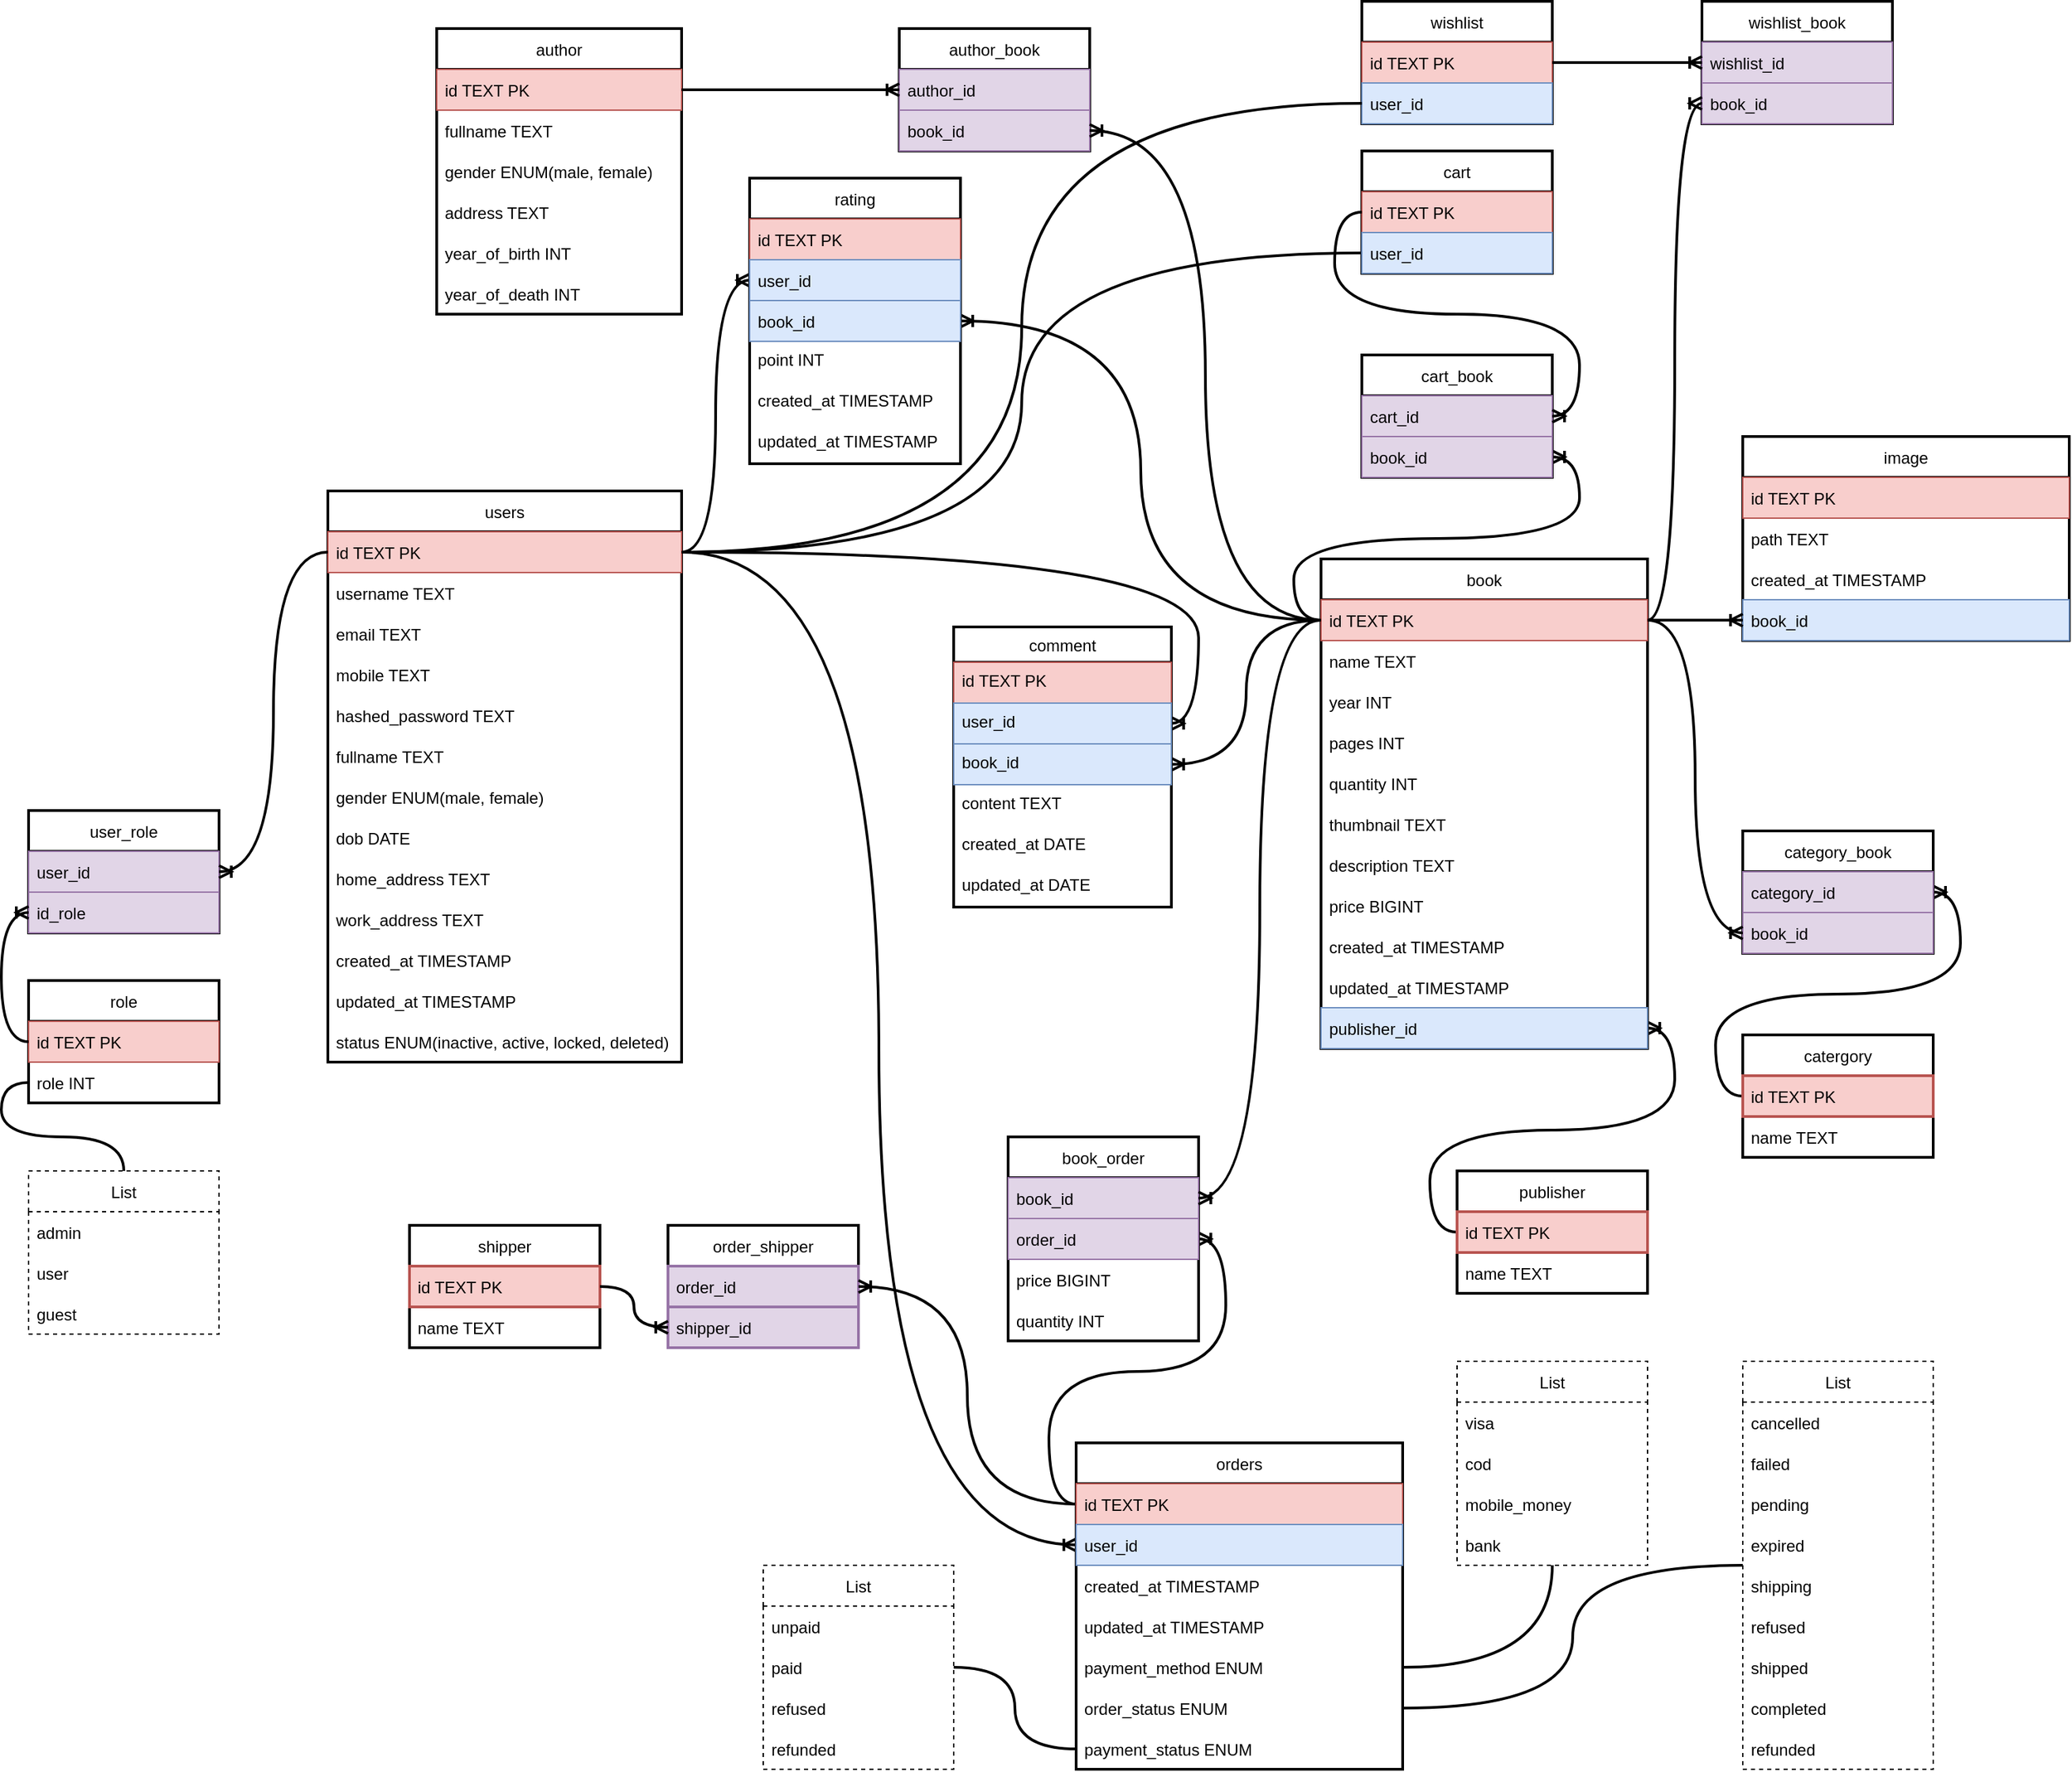<mxfile version="20.2.3" type="device"><diagram name="Basic design" id="xeyDcXVGqgxg6_OX3Zuc"><mxGraphModel dx="2277" dy="1372" grid="1" gridSize="10" guides="1" tooltips="1" connect="1" arrows="1" fold="1" page="1" pageScale="1" pageWidth="1169" pageHeight="827" math="0" shadow="0"><root><mxCell id="nEqRXM4K_B35qjbwBhtW-0"/><mxCell id="nEqRXM4K_B35qjbwBhtW-1" parent="nEqRXM4K_B35qjbwBhtW-0"/><mxCell id="nEqRXM4K_B35qjbwBhtW-4" style="edgeStyle=orthogonalEdgeStyle;jumpStyle=gap;orthogonalLoop=1;jettySize=auto;html=1;startArrow=none;startFill=0;endArrow=ERoneToMany;endFill=0;strokeWidth=2;rounded=0;curved=1;" parent="nEqRXM4K_B35qjbwBhtW-1" source="6zn08B61Vg0nzKtM48cT-1" target="KAwrIpsStwVdhyeGT-Li-1" edge="1"><mxGeometry relative="1" as="geometry"><mxPoint x="1110" y="135" as="targetPoint"/></mxGeometry></mxCell><mxCell id="nEqRXM4K_B35qjbwBhtW-7" style="edgeStyle=orthogonalEdgeStyle;jumpStyle=gap;orthogonalLoop=1;jettySize=auto;html=1;entryX=1;entryY=0.5;entryDx=0;entryDy=0;startArrow=none;startFill=0;endArrow=ERoneToMany;endFill=0;strokeWidth=2;rounded=0;curved=1;" parent="nEqRXM4K_B35qjbwBhtW-1" source="1F5qX5V7gjVEo8uUJHEB-17" target="Ak6aTrRuTv46hlEzET8n-7" edge="1"><mxGeometry relative="1" as="geometry"/></mxCell><mxCell id="nEqRXM4K_B35qjbwBhtW-13" style="edgeStyle=orthogonalEdgeStyle;jumpStyle=gap;orthogonalLoop=1;jettySize=auto;html=1;startArrow=none;startFill=0;endArrow=ERoneToMany;endFill=0;strokeWidth=2;rounded=0;curved=1;" parent="nEqRXM4K_B35qjbwBhtW-1" source="F9fl3s7LjYXuMkFzi0VZ-11" target="1F5qX5V7gjVEo8uUJHEB-22" edge="1"><mxGeometry relative="1" as="geometry"/></mxCell><mxCell id="nEqRXM4K_B35qjbwBhtW-17" style="edgeStyle=orthogonalEdgeStyle;jumpStyle=gap;orthogonalLoop=1;jettySize=auto;html=1;startArrow=none;startFill=0;endArrow=none;endFill=0;strokeWidth=2;entryX=0;entryY=0.5;entryDx=0;entryDy=0;rounded=0;curved=1;" parent="nEqRXM4K_B35qjbwBhtW-1" source="Ak6aTrRuTv46hlEzET8n-23" target="Ak6aTrRuTv46hlEzET8n-17" edge="1"><mxGeometry relative="1" as="geometry"/></mxCell><mxCell id="nEqRXM4K_B35qjbwBhtW-19" style="edgeStyle=orthogonalEdgeStyle;jumpStyle=gap;orthogonalLoop=1;jettySize=auto;html=1;startArrow=none;startFill=0;endArrow=ERoneToMany;endFill=0;strokeWidth=2;entryX=1;entryY=0.5;entryDx=0;entryDy=0;rounded=0;curved=1;" parent="nEqRXM4K_B35qjbwBhtW-1" source="Ak6aTrRuTv46hlEzET8n-23" target="etswnL12-gUDMefsylmT-19" edge="1"><mxGeometry relative="1" as="geometry"/></mxCell><mxCell id="nEqRXM4K_B35qjbwBhtW-20" style="edgeStyle=orthogonalEdgeStyle;jumpStyle=gap;orthogonalLoop=1;jettySize=auto;html=1;startArrow=none;startFill=0;endArrow=ERoneToMany;endFill=0;strokeWidth=2;rounded=0;curved=1;" parent="nEqRXM4K_B35qjbwBhtW-1" source="Ak6aTrRuTv46hlEzET8n-23" target="Ak6aTrRuTv46hlEzET8n-5" edge="1"><mxGeometry relative="1" as="geometry"/></mxCell><mxCell id="nEqRXM4K_B35qjbwBhtW-21" style="edgeStyle=orthogonalEdgeStyle;jumpStyle=gap;orthogonalLoop=1;jettySize=auto;html=1;startArrow=none;startFill=0;endArrow=ERoneToMany;endFill=0;strokeWidth=2;rounded=0;curved=1;" parent="nEqRXM4K_B35qjbwBhtW-1" source="Ak6aTrRuTv46hlEzET8n-23" target="1F5qX5V7gjVEo8uUJHEB-7" edge="1"><mxGeometry relative="1" as="geometry"/></mxCell><mxCell id="nEqRXM4K_B35qjbwBhtW-23" style="edgeStyle=orthogonalEdgeStyle;jumpStyle=gap;orthogonalLoop=1;jettySize=auto;html=1;startArrow=none;startFill=0;endArrow=none;endFill=0;strokeWidth=2;entryX=0.5;entryY=0;entryDx=0;entryDy=0;rounded=0;curved=1;" parent="nEqRXM4K_B35qjbwBhtW-1" source="etswnL12-gUDMefsylmT-15" target="nEqRXM4K_B35qjbwBhtW-36" edge="1"><mxGeometry relative="1" as="geometry"><mxPoint x="-134" y="319" as="sourcePoint"/></mxGeometry></mxCell><mxCell id="nEqRXM4K_B35qjbwBhtW-29" style="edgeStyle=orthogonalEdgeStyle;jumpStyle=gap;orthogonalLoop=1;jettySize=auto;html=1;startArrow=ERoneToMany;startFill=0;endArrow=none;endFill=0;strokeWidth=2;exitX=1;exitY=0.5;exitDx=0;exitDy=0;rounded=0;curved=1;" parent="nEqRXM4K_B35qjbwBhtW-1" source="etswnL12-gUDMefsylmT-20" target="1F5qX5V7gjVEo8uUJHEB-17" edge="1"><mxGeometry relative="1" as="geometry"><mxPoint x="240" y="618" as="sourcePoint"/></mxGeometry></mxCell><mxCell id="nEqRXM4K_B35qjbwBhtW-31" style="edgeStyle=orthogonalEdgeStyle;jumpStyle=gap;orthogonalLoop=1;jettySize=auto;html=1;startArrow=none;startFill=0;endArrow=ERoneToMany;endFill=0;strokeWidth=2;rounded=0;curved=1;" parent="nEqRXM4K_B35qjbwBhtW-1" source="1F5qX5V7gjVEo8uUJHEB-17" target="6zn08B61Vg0nzKtM48cT-13" edge="1"><mxGeometry relative="1" as="geometry"><mxPoint x="580" y="316" as="sourcePoint"/></mxGeometry></mxCell><mxCell id="nEqRXM4K_B35qjbwBhtW-34" style="edgeStyle=orthogonalEdgeStyle;jumpStyle=gap;orthogonalLoop=1;jettySize=auto;html=1;startArrow=none;startFill=0;endArrow=ERoneToMany;endFill=0;strokeWidth=2;rounded=0;curved=1;" parent="nEqRXM4K_B35qjbwBhtW-1" source="1F5qX5V7gjVEo8uUJHEB-6" target="1F5qX5V7gjVEo8uUJHEB-30" edge="1"><mxGeometry relative="1" as="geometry"/></mxCell><mxCell id="nEqRXM4K_B35qjbwBhtW-36" value="List" style="swimlane;fontStyle=0;childLayout=stackLayout;horizontal=1;startSize=30;horizontalStack=0;resizeParent=1;resizeParentMax=0;resizeLast=0;collapsible=1;marginBottom=0;dashed=1;strokeWidth=1;fillColor=none;rounded=0;" parent="nEqRXM4K_B35qjbwBhtW-1" vertex="1"><mxGeometry x="-240" y="520" width="140" height="120" as="geometry"/></mxCell><mxCell id="nEqRXM4K_B35qjbwBhtW-38" value="admin" style="text;strokeColor=none;fillColor=none;align=left;verticalAlign=middle;spacingLeft=4;spacingRight=4;overflow=hidden;points=[[0,0.5],[1,0.5]];portConstraint=eastwest;rotatable=0;dashed=1;rounded=0;" parent="nEqRXM4K_B35qjbwBhtW-36" vertex="1"><mxGeometry y="30" width="140" height="30" as="geometry"/></mxCell><mxCell id="nEqRXM4K_B35qjbwBhtW-37" value="user" style="text;strokeColor=none;fillColor=none;align=left;verticalAlign=middle;spacingLeft=4;spacingRight=4;overflow=hidden;points=[[0,0.5],[1,0.5]];portConstraint=eastwest;rotatable=0;dashed=1;rounded=0;" parent="nEqRXM4K_B35qjbwBhtW-36" vertex="1"><mxGeometry y="60" width="140" height="30" as="geometry"/></mxCell><mxCell id="U6_woB-MPLlVjReqZd-a-0" value="guest" style="text;strokeColor=none;fillColor=none;align=left;verticalAlign=middle;spacingLeft=4;spacingRight=4;overflow=hidden;points=[[0,0.5],[1,0.5]];portConstraint=eastwest;rotatable=0;dashed=1;rounded=0;" parent="nEqRXM4K_B35qjbwBhtW-36" vertex="1"><mxGeometry y="90" width="140" height="30" as="geometry"/></mxCell><mxCell id="etswnL12-gUDMefsylmT-13" value="role" style="swimlane;fontStyle=0;childLayout=stackLayout;horizontal=1;startSize=30;horizontalStack=0;resizeParent=1;resizeParentMax=0;resizeLast=0;collapsible=1;marginBottom=0;strokeWidth=2;rounded=0;" parent="nEqRXM4K_B35qjbwBhtW-1" vertex="1"><mxGeometry x="-240" y="380" width="140" height="90" as="geometry"/></mxCell><mxCell id="etswnL12-gUDMefsylmT-14" value="id TEXT PK" style="text;strokeColor=#b85450;fillColor=#f8cecc;align=left;verticalAlign=middle;spacingLeft=4;spacingRight=4;overflow=hidden;points=[[0,0.5],[1,0.5]];portConstraint=eastwest;rotatable=0;labelBackgroundColor=none;rounded=0;" parent="etswnL12-gUDMefsylmT-13" vertex="1"><mxGeometry y="30" width="140" height="30" as="geometry"/></mxCell><mxCell id="etswnL12-gUDMefsylmT-15" value="role INT" style="text;strokeColor=none;fillColor=none;align=left;verticalAlign=middle;spacingLeft=4;spacingRight=4;overflow=hidden;points=[[0,0.5],[1,0.5]];portConstraint=eastwest;rotatable=0;rounded=0;" parent="etswnL12-gUDMefsylmT-13" vertex="1"><mxGeometry y="60" width="140" height="30" as="geometry"/></mxCell><mxCell id="etswnL12-gUDMefsylmT-17" value="comment" style="swimlane;fontStyle=0;childLayout=stackLayout;horizontal=1;startSize=26;horizontalStack=0;resizeParent=1;resizeParentMax=0;resizeLast=0;collapsible=1;marginBottom=0;align=center;fontSize=12;strokeWidth=2;rounded=0;" parent="nEqRXM4K_B35qjbwBhtW-1" vertex="1"><mxGeometry x="440" y="120" width="160" height="206" as="geometry"/></mxCell><mxCell id="etswnL12-gUDMefsylmT-18" value="id TEXT PK" style="text;strokeColor=#b85450;fillColor=#f8cecc;spacingLeft=4;spacingRight=4;overflow=hidden;rotatable=0;points=[[0,0.5],[1,0.5]];portConstraint=eastwest;fontSize=12;rounded=0;" parent="etswnL12-gUDMefsylmT-17" vertex="1"><mxGeometry y="26" width="160" height="30" as="geometry"/></mxCell><mxCell id="etswnL12-gUDMefsylmT-19" value="user_id" style="text;strokeColor=#6c8ebf;fillColor=#dae8fc;spacingLeft=4;spacingRight=4;overflow=hidden;rotatable=0;points=[[0,0.5],[1,0.5]];portConstraint=eastwest;fontSize=12;rounded=0;" parent="etswnL12-gUDMefsylmT-17" vertex="1"><mxGeometry y="56" width="160" height="30" as="geometry"/></mxCell><mxCell id="etswnL12-gUDMefsylmT-20" value="book_id" style="text;strokeColor=#6c8ebf;fillColor=#dae8fc;spacingLeft=4;spacingRight=4;overflow=hidden;rotatable=0;points=[[0,0.5],[1,0.5]];portConstraint=eastwest;fontSize=12;rounded=0;" parent="etswnL12-gUDMefsylmT-17" vertex="1"><mxGeometry y="86" width="160" height="30" as="geometry"/></mxCell><mxCell id="Ak6aTrRuTv46hlEzET8n-0" value="content TEXT" style="text;strokeColor=none;fillColor=none;spacingLeft=4;spacingRight=4;overflow=hidden;rotatable=0;points=[[0,0.5],[1,0.5]];portConstraint=eastwest;fontSize=12;rounded=0;" parent="etswnL12-gUDMefsylmT-17" vertex="1"><mxGeometry y="116" width="160" height="30" as="geometry"/></mxCell><mxCell id="YOmFspAC-7Cphk4QJXRo-0" value="created_at DATE" style="text;strokeColor=none;fillColor=none;spacingLeft=4;spacingRight=4;overflow=hidden;rotatable=0;points=[[0,0.5],[1,0.5]];portConstraint=eastwest;fontSize=12;rounded=0;" parent="etswnL12-gUDMefsylmT-17" vertex="1"><mxGeometry y="146" width="160" height="30" as="geometry"/></mxCell><mxCell id="U6_woB-MPLlVjReqZd-a-1" value="updated_at DATE" style="text;strokeColor=none;fillColor=none;spacingLeft=4;spacingRight=4;overflow=hidden;rotatable=0;points=[[0,0.5],[1,0.5]];portConstraint=eastwest;fontSize=12;rounded=0;" parent="etswnL12-gUDMefsylmT-17" vertex="1"><mxGeometry y="176" width="160" height="30" as="geometry"/></mxCell><mxCell id="Ak6aTrRuTv46hlEzET8n-2" value="rating" style="swimlane;fontStyle=0;childLayout=stackLayout;horizontal=1;startSize=30;horizontalStack=0;resizeParent=1;resizeParentMax=0;resizeLast=0;collapsible=1;marginBottom=0;labelBackgroundColor=none;strokeWidth=2;treeFolding=0;swimlaneLine=1;rounded=0;" parent="nEqRXM4K_B35qjbwBhtW-1" vertex="1"><mxGeometry x="290" y="-210" width="155" height="210" as="geometry"><mxRectangle x="110" y="630" width="50" height="30" as="alternateBounds"/></mxGeometry></mxCell><mxCell id="Ak6aTrRuTv46hlEzET8n-4" value="id TEXT PK" style="text;strokeColor=#b85450;fillColor=#f8cecc;align=left;verticalAlign=middle;spacingLeft=4;spacingRight=4;overflow=hidden;points=[[0,0.5],[1,0.5]];portConstraint=eastwest;rotatable=0;labelBackgroundColor=none;rounded=0;" parent="Ak6aTrRuTv46hlEzET8n-2" vertex="1"><mxGeometry y="30" width="155" height="30" as="geometry"/></mxCell><mxCell id="Ak6aTrRuTv46hlEzET8n-5" value="user_id" style="text;strokeColor=#6c8ebf;fillColor=#dae8fc;align=left;verticalAlign=middle;spacingLeft=4;spacingRight=4;overflow=hidden;points=[[0,0.5],[1,0.5]];portConstraint=eastwest;rotatable=0;labelBackgroundColor=none;rounded=0;" parent="Ak6aTrRuTv46hlEzET8n-2" vertex="1"><mxGeometry y="60" width="155" height="30" as="geometry"/></mxCell><mxCell id="Ak6aTrRuTv46hlEzET8n-7" value="book_id" style="text;strokeColor=#6c8ebf;fillColor=#dae8fc;align=left;verticalAlign=middle;spacingLeft=4;spacingRight=4;overflow=hidden;points=[[0,0.5],[1,0.5]];portConstraint=eastwest;rotatable=0;labelBackgroundColor=none;rounded=0;" parent="Ak6aTrRuTv46hlEzET8n-2" vertex="1"><mxGeometry y="90" width="155" height="30" as="geometry"/></mxCell><mxCell id="Ak6aTrRuTv46hlEzET8n-8" value="point INT" style="text;strokeColor=none;fillColor=none;spacingLeft=4;spacingRight=4;overflow=hidden;rotatable=0;points=[[0,0.5],[1,0.5]];portConstraint=eastwest;fontSize=12;rounded=0;" parent="Ak6aTrRuTv46hlEzET8n-2" vertex="1"><mxGeometry y="120" width="155" height="30" as="geometry"/></mxCell><mxCell id="YOmFspAC-7Cphk4QJXRo-1" value="created_at TIMESTAMP" style="text;strokeColor=none;fillColor=none;spacingLeft=4;spacingRight=4;overflow=hidden;rotatable=0;points=[[0,0.5],[1,0.5]];portConstraint=eastwest;fontSize=12;rounded=0;" parent="Ak6aTrRuTv46hlEzET8n-2" vertex="1"><mxGeometry y="150" width="155" height="30" as="geometry"/></mxCell><mxCell id="U6_woB-MPLlVjReqZd-a-3" value="updated_at TIMESTAMP" style="text;strokeColor=none;fillColor=none;spacingLeft=4;spacingRight=4;overflow=hidden;rotatable=0;points=[[0,0.5],[1,0.5]];portConstraint=eastwest;fontSize=12;rounded=0;" parent="Ak6aTrRuTv46hlEzET8n-2" vertex="1"><mxGeometry y="180" width="155" height="30" as="geometry"/></mxCell><mxCell id="Ak6aTrRuTv46hlEzET8n-14" value="cart" style="swimlane;fontStyle=0;childLayout=stackLayout;horizontal=1;startSize=30;horizontalStack=0;resizeParent=1;resizeParentMax=0;resizeLast=0;collapsible=1;marginBottom=0;labelBackgroundColor=none;strokeColor=default;strokeWidth=2;fillColor=none;rounded=0;" parent="nEqRXM4K_B35qjbwBhtW-1" vertex="1"><mxGeometry x="740" y="-230" width="140" height="90" as="geometry"/></mxCell><mxCell id="Ak6aTrRuTv46hlEzET8n-15" value="id TEXT PK" style="text;strokeColor=#b85450;fillColor=#f8cecc;align=left;verticalAlign=middle;spacingLeft=4;spacingRight=4;overflow=hidden;points=[[0,0.5],[1,0.5]];portConstraint=eastwest;rotatable=0;labelBackgroundColor=none;rounded=0;" parent="Ak6aTrRuTv46hlEzET8n-14" vertex="1"><mxGeometry y="30" width="140" height="30" as="geometry"/></mxCell><mxCell id="Ak6aTrRuTv46hlEzET8n-17" value="user_id" style="text;strokeColor=#6c8ebf;fillColor=#dae8fc;align=left;verticalAlign=middle;spacingLeft=4;spacingRight=4;overflow=hidden;points=[[0,0.5],[1,0.5]];portConstraint=eastwest;rotatable=0;labelBackgroundColor=none;rounded=0;" parent="Ak6aTrRuTv46hlEzET8n-14" vertex="1"><mxGeometry y="60" width="140" height="30" as="geometry"/></mxCell><mxCell id="Ak6aTrRuTv46hlEzET8n-22" value="users" style="swimlane;fontStyle=0;childLayout=stackLayout;horizontal=1;startSize=30;horizontalStack=0;resizeParent=1;resizeParentMax=0;resizeLast=0;collapsible=1;marginBottom=0;labelBackgroundColor=none;strokeWidth=2;swimlaneFillColor=none;rounded=0;" parent="nEqRXM4K_B35qjbwBhtW-1" vertex="1"><mxGeometry x="-20" y="20" width="260" height="420" as="geometry"/></mxCell><mxCell id="Ak6aTrRuTv46hlEzET8n-23" value="id TEXT PK" style="text;strokeColor=#b85450;fillColor=#f8cecc;align=left;verticalAlign=middle;spacingLeft=4;spacingRight=4;overflow=hidden;points=[[0,0.5],[1,0.5]];portConstraint=eastwest;rotatable=0;labelBackgroundColor=none;rounded=0;" parent="Ak6aTrRuTv46hlEzET8n-22" vertex="1"><mxGeometry y="30" width="260" height="30" as="geometry"/></mxCell><mxCell id="Ak6aTrRuTv46hlEzET8n-24" value="username TEXT" style="text;strokeColor=none;fillColor=none;align=left;verticalAlign=middle;spacingLeft=4;spacingRight=4;overflow=hidden;points=[[0,0.5],[1,0.5]];portConstraint=eastwest;rotatable=0;labelBackgroundColor=none;rounded=0;" parent="Ak6aTrRuTv46hlEzET8n-22" vertex="1"><mxGeometry y="60" width="260" height="30" as="geometry"/></mxCell><mxCell id="Ak6aTrRuTv46hlEzET8n-25" value="email TEXT" style="text;strokeColor=none;fillColor=none;align=left;verticalAlign=middle;spacingLeft=4;spacingRight=4;overflow=hidden;points=[[0,0.5],[1,0.5]];portConstraint=eastwest;rotatable=0;labelBackgroundColor=none;rounded=0;" parent="Ak6aTrRuTv46hlEzET8n-22" vertex="1"><mxGeometry y="90" width="260" height="30" as="geometry"/></mxCell><mxCell id="Ak6aTrRuTv46hlEzET8n-26" value="mobile TEXT" style="text;strokeColor=none;fillColor=none;align=left;verticalAlign=middle;spacingLeft=4;spacingRight=4;overflow=hidden;points=[[0,0.5],[1,0.5]];portConstraint=eastwest;rotatable=0;labelBackgroundColor=none;rounded=0;" parent="Ak6aTrRuTv46hlEzET8n-22" vertex="1"><mxGeometry y="120" width="260" height="30" as="geometry"/></mxCell><mxCell id="Ak6aTrRuTv46hlEzET8n-32" value="hashed_password TEXT" style="text;strokeColor=none;fillColor=none;align=left;verticalAlign=middle;spacingLeft=4;spacingRight=4;overflow=hidden;points=[[0,0.5],[1,0.5]];portConstraint=eastwest;rotatable=0;labelBackgroundColor=none;rounded=0;" parent="Ak6aTrRuTv46hlEzET8n-22" vertex="1"><mxGeometry y="150" width="260" height="30" as="geometry"/></mxCell><mxCell id="Ak6aTrRuTv46hlEzET8n-33" value="fullname TEXT" style="text;strokeColor=none;fillColor=none;align=left;verticalAlign=middle;spacingLeft=4;spacingRight=4;overflow=hidden;points=[[0,0.5],[1,0.5]];portConstraint=eastwest;rotatable=0;labelBackgroundColor=none;rounded=0;" parent="Ak6aTrRuTv46hlEzET8n-22" vertex="1"><mxGeometry y="180" width="260" height="30" as="geometry"/></mxCell><mxCell id="Ak6aTrRuTv46hlEzET8n-34" value="gender ENUM(male, female)" style="text;strokeColor=none;fillColor=none;align=left;verticalAlign=middle;spacingLeft=4;spacingRight=4;overflow=hidden;points=[[0,0.5],[1,0.5]];portConstraint=eastwest;rotatable=0;labelBackgroundColor=none;rounded=0;" parent="Ak6aTrRuTv46hlEzET8n-22" vertex="1"><mxGeometry y="210" width="260" height="30" as="geometry"/></mxCell><mxCell id="Ak6aTrRuTv46hlEzET8n-35" value="dob DATE" style="text;strokeColor=none;fillColor=none;align=left;verticalAlign=middle;spacingLeft=4;spacingRight=4;overflow=hidden;points=[[0,0.5],[1,0.5]];portConstraint=eastwest;rotatable=0;labelBackgroundColor=none;rounded=0;" parent="Ak6aTrRuTv46hlEzET8n-22" vertex="1"><mxGeometry y="240" width="260" height="30" as="geometry"/></mxCell><mxCell id="AybmDH8f2ct6ZBYGB1Py-0" value="home_address TEXT" style="text;strokeColor=none;fillColor=none;align=left;verticalAlign=middle;spacingLeft=4;spacingRight=4;overflow=hidden;points=[[0,0.5],[1,0.5]];portConstraint=eastwest;rotatable=0;labelBackgroundColor=none;rounded=0;" parent="Ak6aTrRuTv46hlEzET8n-22" vertex="1"><mxGeometry y="270" width="260" height="30" as="geometry"/></mxCell><mxCell id="AybmDH8f2ct6ZBYGB1Py-1" value="work_address TEXT" style="text;strokeColor=none;fillColor=none;align=left;verticalAlign=middle;spacingLeft=4;spacingRight=4;overflow=hidden;points=[[0,0.5],[1,0.5]];portConstraint=eastwest;rotatable=0;labelBackgroundColor=none;rounded=0;" parent="Ak6aTrRuTv46hlEzET8n-22" vertex="1"><mxGeometry y="300" width="260" height="30" as="geometry"/></mxCell><mxCell id="Ak6aTrRuTv46hlEzET8n-36" value="created_at TIMESTAMP" style="text;strokeColor=none;fillColor=none;align=left;verticalAlign=middle;spacingLeft=4;spacingRight=4;overflow=hidden;points=[[0,0.5],[1,0.5]];portConstraint=eastwest;rotatable=0;labelBackgroundColor=none;rounded=0;" parent="Ak6aTrRuTv46hlEzET8n-22" vertex="1"><mxGeometry y="330" width="260" height="30" as="geometry"/></mxCell><mxCell id="U6_woB-MPLlVjReqZd-a-2" value="updated_at TIMESTAMP" style="text;strokeColor=none;fillColor=none;align=left;verticalAlign=middle;spacingLeft=4;spacingRight=4;overflow=hidden;points=[[0,0.5],[1,0.5]];portConstraint=eastwest;rotatable=0;labelBackgroundColor=none;rounded=0;" parent="Ak6aTrRuTv46hlEzET8n-22" vertex="1"><mxGeometry y="360" width="260" height="30" as="geometry"/></mxCell><mxCell id="F9fl3s7LjYXuMkFzi0VZ-5" value="status ENUM(inactive, active, locked, deleted)" style="text;strokeColor=none;fillColor=none;align=left;verticalAlign=middle;spacingLeft=4;spacingRight=4;overflow=hidden;points=[[0,0.5],[1,0.5]];portConstraint=eastwest;rotatable=0;labelBackgroundColor=none;rounded=0;" parent="Ak6aTrRuTv46hlEzET8n-22" vertex="1"><mxGeometry y="390" width="260" height="30" as="geometry"/></mxCell><mxCell id="F9fl3s7LjYXuMkFzi0VZ-0" value="user_role" style="swimlane;fontStyle=0;childLayout=stackLayout;horizontal=1;startSize=30;horizontalStack=0;resizeParent=1;resizeParentMax=0;resizeLast=0;collapsible=1;marginBottom=0;strokeWidth=2;perimeterSpacing=1;rounded=0;" parent="nEqRXM4K_B35qjbwBhtW-1" vertex="1"><mxGeometry x="-240" y="255" width="140" height="90" as="geometry"/></mxCell><mxCell id="F9fl3s7LjYXuMkFzi0VZ-1" value="user_id" style="text;strokeColor=#9673a6;fillColor=#e1d5e7;align=left;verticalAlign=middle;spacingLeft=4;spacingRight=4;overflow=hidden;points=[[0,0.5],[1,0.5]];portConstraint=eastwest;rotatable=0;labelBackgroundColor=none;rounded=0;" parent="F9fl3s7LjYXuMkFzi0VZ-0" vertex="1"><mxGeometry y="30" width="140" height="30" as="geometry"/></mxCell><mxCell id="F9fl3s7LjYXuMkFzi0VZ-2" value="id_role" style="text;strokeColor=#9673a6;fillColor=#e1d5e7;align=left;verticalAlign=middle;spacingLeft=4;spacingRight=4;overflow=hidden;points=[[0,0.5],[1,0.5]];portConstraint=eastwest;rotatable=0;labelBackgroundColor=none;rounded=0;" parent="F9fl3s7LjYXuMkFzi0VZ-0" vertex="1"><mxGeometry y="60" width="140" height="30" as="geometry"/></mxCell><mxCell id="F9fl3s7LjYXuMkFzi0VZ-4" style="edgeStyle=orthogonalEdgeStyle;orthogonalLoop=1;jettySize=auto;html=1;startArrow=ERoneToMany;startFill=0;strokeWidth=2;endArrow=none;endFill=0;rounded=0;curved=1;" parent="nEqRXM4K_B35qjbwBhtW-1" source="F9fl3s7LjYXuMkFzi0VZ-1" target="Ak6aTrRuTv46hlEzET8n-23" edge="1"><mxGeometry relative="1" as="geometry"/></mxCell><mxCell id="nEqRXM4K_B35qjbwBhtW-18" style="edgeStyle=orthogonalEdgeStyle;jumpStyle=gap;orthogonalLoop=1;jettySize=auto;html=1;startArrow=none;startFill=0;endArrow=ERoneToMany;endFill=0;strokeWidth=2;entryX=0;entryY=0.5;entryDx=0;entryDy=0;rounded=0;curved=1;" parent="nEqRXM4K_B35qjbwBhtW-1" source="etswnL12-gUDMefsylmT-14" target="F9fl3s7LjYXuMkFzi0VZ-2" edge="1"><mxGeometry relative="1" as="geometry"><mxPoint x="20" y="304" as="sourcePoint"/></mxGeometry></mxCell><mxCell id="F9fl3s7LjYXuMkFzi0VZ-6" value="shipper" style="swimlane;fontStyle=0;childLayout=stackLayout;horizontal=1;startSize=30;horizontalStack=0;resizeParent=1;resizeParentMax=0;resizeLast=0;collapsible=1;marginBottom=0;strokeColor=default;strokeWidth=2;rounded=0;" parent="nEqRXM4K_B35qjbwBhtW-1" vertex="1"><mxGeometry x="40" y="560" width="140" height="90" as="geometry"/></mxCell><mxCell id="F9fl3s7LjYXuMkFzi0VZ-7" value="id TEXT PK" style="text;strokeColor=#b85450;fillColor=#f8cecc;align=left;verticalAlign=middle;spacingLeft=4;spacingRight=4;overflow=hidden;points=[[0,0.5],[1,0.5]];portConstraint=eastwest;rotatable=0;strokeWidth=2;rounded=0;" parent="F9fl3s7LjYXuMkFzi0VZ-6" vertex="1"><mxGeometry y="30" width="140" height="30" as="geometry"/></mxCell><mxCell id="F9fl3s7LjYXuMkFzi0VZ-8" value="name TEXT" style="text;strokeColor=none;fillColor=none;align=left;verticalAlign=middle;spacingLeft=4;spacingRight=4;overflow=hidden;points=[[0,0.5],[1,0.5]];portConstraint=eastwest;rotatable=0;strokeWidth=2;rounded=0;" parent="F9fl3s7LjYXuMkFzi0VZ-6" vertex="1"><mxGeometry y="60" width="140" height="30" as="geometry"/></mxCell><mxCell id="F9fl3s7LjYXuMkFzi0VZ-10" value="publisher" style="swimlane;fontStyle=0;childLayout=stackLayout;horizontal=1;startSize=30;horizontalStack=0;resizeParent=1;resizeParentMax=0;resizeLast=0;collapsible=1;marginBottom=0;strokeColor=default;strokeWidth=2;rounded=0;" parent="nEqRXM4K_B35qjbwBhtW-1" vertex="1"><mxGeometry x="810" y="520" width="140" height="90" as="geometry"/></mxCell><mxCell id="F9fl3s7LjYXuMkFzi0VZ-11" value="id TEXT PK" style="text;strokeColor=#b85450;fillColor=#f8cecc;align=left;verticalAlign=middle;spacingLeft=4;spacingRight=4;overflow=hidden;points=[[0,0.5],[1,0.5]];portConstraint=eastwest;rotatable=0;strokeWidth=2;rounded=0;" parent="F9fl3s7LjYXuMkFzi0VZ-10" vertex="1"><mxGeometry y="30" width="140" height="30" as="geometry"/></mxCell><mxCell id="F9fl3s7LjYXuMkFzi0VZ-12" value="name TEXT" style="text;strokeColor=none;fillColor=none;align=left;verticalAlign=middle;spacingLeft=4;spacingRight=4;overflow=hidden;points=[[0,0.5],[1,0.5]];portConstraint=eastwest;rotatable=0;strokeWidth=2;rounded=0;" parent="F9fl3s7LjYXuMkFzi0VZ-10" vertex="1"><mxGeometry y="60" width="140" height="30" as="geometry"/></mxCell><mxCell id="6zn08B61Vg0nzKtM48cT-0" value="catergory" style="swimlane;fontStyle=0;childLayout=stackLayout;horizontal=1;startSize=30;horizontalStack=0;resizeParent=1;resizeParentMax=0;resizeLast=0;collapsible=1;marginBottom=0;strokeColor=default;strokeWidth=2;rounded=0;" parent="nEqRXM4K_B35qjbwBhtW-1" vertex="1"><mxGeometry x="1020" y="420" width="140" height="90" as="geometry"/></mxCell><mxCell id="6zn08B61Vg0nzKtM48cT-1" value="id TEXT PK" style="text;strokeColor=#b85450;fillColor=#f8cecc;align=left;verticalAlign=middle;spacingLeft=4;spacingRight=4;overflow=hidden;points=[[0,0.5],[1,0.5]];portConstraint=eastwest;rotatable=0;strokeWidth=2;rounded=0;" parent="6zn08B61Vg0nzKtM48cT-0" vertex="1"><mxGeometry y="30" width="140" height="30" as="geometry"/></mxCell><mxCell id="6zn08B61Vg0nzKtM48cT-2" value="name TEXT" style="text;strokeColor=none;fillColor=none;align=left;verticalAlign=middle;spacingLeft=4;spacingRight=4;overflow=hidden;points=[[0,0.5],[1,0.5]];portConstraint=eastwest;rotatable=0;strokeWidth=2;rounded=0;" parent="6zn08B61Vg0nzKtM48cT-0" vertex="1"><mxGeometry y="60" width="140" height="30" as="geometry"/></mxCell><mxCell id="6zn08B61Vg0nzKtM48cT-11" value="cart_book" style="swimlane;fontStyle=0;childLayout=stackLayout;horizontal=1;startSize=30;horizontalStack=0;resizeParent=1;resizeParentMax=0;resizeLast=0;collapsible=1;marginBottom=0;labelBackgroundColor=none;strokeWidth=2;rounded=0;" parent="nEqRXM4K_B35qjbwBhtW-1" vertex="1"><mxGeometry x="740" y="-80" width="140" height="90" as="geometry"/></mxCell><mxCell id="6zn08B61Vg0nzKtM48cT-12" value="cart_id" style="text;strokeColor=#9673a6;fillColor=#e1d5e7;align=left;verticalAlign=middle;spacingLeft=4;spacingRight=4;overflow=hidden;points=[[0,0.5],[1,0.5]];portConstraint=eastwest;rotatable=0;labelBackgroundColor=none;rounded=0;" parent="6zn08B61Vg0nzKtM48cT-11" vertex="1"><mxGeometry y="30" width="140" height="30" as="geometry"/></mxCell><mxCell id="6zn08B61Vg0nzKtM48cT-13" value="book_id" style="text;strokeColor=#9673a6;fillColor=#e1d5e7;align=left;verticalAlign=middle;spacingLeft=4;spacingRight=4;overflow=hidden;points=[[0,0.5],[1,0.5]];portConstraint=eastwest;rotatable=0;labelBackgroundColor=none;rounded=0;" parent="6zn08B61Vg0nzKtM48cT-11" vertex="1"><mxGeometry y="60" width="140" height="30" as="geometry"/></mxCell><mxCell id="6zn08B61Vg0nzKtM48cT-14" style="edgeStyle=orthogonalEdgeStyle;jumpStyle=gap;orthogonalLoop=1;jettySize=auto;html=1;startArrow=none;startFill=0;endArrow=ERoneToMany;endFill=0;strokeWidth=2;rounded=0;curved=1;" parent="nEqRXM4K_B35qjbwBhtW-1" source="Ak6aTrRuTv46hlEzET8n-15" target="6zn08B61Vg0nzKtM48cT-12" edge="1"><mxGeometry relative="1" as="geometry"><mxPoint x="812.5" y="243.04" as="targetPoint"/><mxPoint x="605" y="105" as="sourcePoint"/></mxGeometry></mxCell><mxCell id="6zn08B61Vg0nzKtM48cT-15" value="order_shipper" style="swimlane;fontStyle=0;childLayout=stackLayout;horizontal=1;startSize=30;horizontalStack=0;resizeParent=1;resizeParentMax=0;resizeLast=0;collapsible=1;marginBottom=0;strokeWidth=2;rounded=0;" parent="nEqRXM4K_B35qjbwBhtW-1" vertex="1"><mxGeometry x="230" y="560" width="140" height="90" as="geometry"/></mxCell><mxCell id="6zn08B61Vg0nzKtM48cT-16" value="order_id" style="text;strokeColor=#9673a6;fillColor=#e1d5e7;align=left;verticalAlign=middle;spacingLeft=4;spacingRight=4;overflow=hidden;points=[[0,0.5],[1,0.5]];portConstraint=eastwest;rotatable=0;strokeWidth=2;rounded=0;" parent="6zn08B61Vg0nzKtM48cT-15" vertex="1"><mxGeometry y="30" width="140" height="30" as="geometry"/></mxCell><mxCell id="6zn08B61Vg0nzKtM48cT-17" value="shipper_id" style="text;strokeColor=#9673a6;fillColor=#e1d5e7;align=left;verticalAlign=middle;spacingLeft=4;spacingRight=4;overflow=hidden;points=[[0,0.5],[1,0.5]];portConstraint=eastwest;rotatable=0;strokeWidth=2;rounded=0;" parent="6zn08B61Vg0nzKtM48cT-15" vertex="1"><mxGeometry y="60" width="140" height="30" as="geometry"/></mxCell><mxCell id="6zn08B61Vg0nzKtM48cT-18" style="edgeStyle=orthogonalEdgeStyle;jumpStyle=gap;orthogonalLoop=1;jettySize=auto;html=1;startArrow=none;startFill=0;endArrow=ERoneToMany;endFill=0;strokeWidth=2;rounded=0;curved=1;" parent="nEqRXM4K_B35qjbwBhtW-1" source="1F5qX5V7gjVEo8uUJHEB-6" target="6zn08B61Vg0nzKtM48cT-16" edge="1"><mxGeometry relative="1" as="geometry"><mxPoint x="670" y="600" as="sourcePoint"/><mxPoint x="820" y="837" as="targetPoint"/></mxGeometry></mxCell><mxCell id="nEqRXM4K_B35qjbwBhtW-6" style="edgeStyle=orthogonalEdgeStyle;jumpStyle=gap;orthogonalLoop=1;jettySize=auto;html=1;startArrow=none;startFill=0;endArrow=ERoneToMany;endFill=0;strokeWidth=2;rounded=0;curved=1;" parent="nEqRXM4K_B35qjbwBhtW-1" source="F9fl3s7LjYXuMkFzi0VZ-7" target="6zn08B61Vg0nzKtM48cT-17" edge="1"><mxGeometry relative="1" as="geometry"><mxPoint x="-100" y="785" as="sourcePoint"/></mxGeometry></mxCell><mxCell id="1F5qX5V7gjVEo8uUJHEB-5" value="orders" style="swimlane;fontStyle=0;childLayout=stackLayout;horizontal=1;startSize=30;horizontalStack=0;resizeParent=1;resizeParentMax=0;resizeLast=0;collapsible=1;marginBottom=0;strokeWidth=2;rounded=0;" parent="nEqRXM4K_B35qjbwBhtW-1" vertex="1"><mxGeometry x="530" y="720" width="240" height="240" as="geometry"/></mxCell><mxCell id="1F5qX5V7gjVEo8uUJHEB-6" value="id TEXT PK" style="text;strokeColor=#b85450;fillColor=#f8cecc;align=left;verticalAlign=middle;spacingLeft=4;spacingRight=4;overflow=hidden;points=[[0,0.5],[1,0.5]];portConstraint=eastwest;rotatable=0;rounded=0;" parent="1F5qX5V7gjVEo8uUJHEB-5" vertex="1"><mxGeometry y="30" width="240" height="30" as="geometry"/></mxCell><mxCell id="1F5qX5V7gjVEo8uUJHEB-7" value="user_id" style="text;strokeColor=#6c8ebf;fillColor=#dae8fc;align=left;verticalAlign=middle;spacingLeft=4;spacingRight=4;overflow=hidden;points=[[0,0.5],[1,0.5]];portConstraint=eastwest;rotatable=0;rounded=0;" parent="1F5qX5V7gjVEo8uUJHEB-5" vertex="1"><mxGeometry y="60" width="240" height="30" as="geometry"/></mxCell><mxCell id="1F5qX5V7gjVEo8uUJHEB-8" value="created_at TIMESTAMP" style="text;strokeColor=none;fillColor=none;align=left;verticalAlign=middle;spacingLeft=4;spacingRight=4;overflow=hidden;points=[[0,0.5],[1,0.5]];portConstraint=eastwest;rotatable=0;rounded=0;" parent="1F5qX5V7gjVEo8uUJHEB-5" vertex="1"><mxGeometry y="90" width="240" height="30" as="geometry"/></mxCell><mxCell id="U6_woB-MPLlVjReqZd-a-55" value="updated_at TIMESTAMP" style="text;strokeColor=none;fillColor=none;align=left;verticalAlign=middle;spacingLeft=4;spacingRight=4;overflow=hidden;points=[[0,0.5],[1,0.5]];portConstraint=eastwest;rotatable=0;rounded=0;" parent="1F5qX5V7gjVEo8uUJHEB-5" vertex="1"><mxGeometry y="120" width="240" height="30" as="geometry"/></mxCell><mxCell id="1F5qX5V7gjVEo8uUJHEB-13" value="payment_method ENUM" style="text;strokeColor=none;fillColor=none;align=left;verticalAlign=middle;spacingLeft=4;spacingRight=4;overflow=hidden;points=[[0,0.5],[1,0.5]];portConstraint=eastwest;rotatable=0;rounded=0;" parent="1F5qX5V7gjVEo8uUJHEB-5" vertex="1"><mxGeometry y="150" width="240" height="30" as="geometry"/></mxCell><mxCell id="1F5qX5V7gjVEo8uUJHEB-14" value="order_status ENUM" style="text;strokeColor=none;fillColor=none;align=left;verticalAlign=middle;spacingLeft=4;spacingRight=4;overflow=hidden;points=[[0,0.5],[1,0.5]];portConstraint=eastwest;rotatable=0;rounded=0;" parent="1F5qX5V7gjVEo8uUJHEB-5" vertex="1"><mxGeometry y="180" width="240" height="30" as="geometry"/></mxCell><mxCell id="U6_woB-MPLlVjReqZd-a-56" value="payment_status ENUM" style="text;strokeColor=none;fillColor=none;align=left;verticalAlign=middle;spacingLeft=4;spacingRight=4;overflow=hidden;points=[[0,0.5],[1,0.5]];portConstraint=eastwest;rotatable=0;rounded=0;" parent="1F5qX5V7gjVEo8uUJHEB-5" vertex="1"><mxGeometry y="210" width="240" height="30" as="geometry"/></mxCell><mxCell id="1F5qX5V7gjVEo8uUJHEB-16" value="book" style="swimlane;fontStyle=0;childLayout=stackLayout;horizontal=1;startSize=30;horizontalStack=0;resizeParent=1;resizeParentMax=0;resizeLast=0;collapsible=1;marginBottom=0;strokeWidth=2;rounded=0;" parent="nEqRXM4K_B35qjbwBhtW-1" vertex="1"><mxGeometry x="710" y="70" width="240" height="360" as="geometry"/></mxCell><mxCell id="1F5qX5V7gjVEo8uUJHEB-17" value="id TEXT PK" style="text;strokeColor=#b85450;fillColor=#f8cecc;align=left;verticalAlign=middle;spacingLeft=4;spacingRight=4;overflow=hidden;points=[[0,0.5],[1,0.5]];portConstraint=eastwest;rotatable=0;rounded=0;" parent="1F5qX5V7gjVEo8uUJHEB-16" vertex="1"><mxGeometry y="30" width="240" height="30" as="geometry"/></mxCell><mxCell id="1F5qX5V7gjVEo8uUJHEB-19" value="name TEXT" style="text;strokeColor=none;fillColor=none;align=left;verticalAlign=middle;spacingLeft=4;spacingRight=4;overflow=hidden;points=[[0,0.5],[1,0.5]];portConstraint=eastwest;rotatable=0;rounded=0;" parent="1F5qX5V7gjVEo8uUJHEB-16" vertex="1"><mxGeometry y="60" width="240" height="30" as="geometry"/></mxCell><mxCell id="U6_woB-MPLlVjReqZd-a-15" value="year INT" style="text;strokeColor=none;fillColor=none;align=left;verticalAlign=middle;spacingLeft=4;spacingRight=4;overflow=hidden;points=[[0,0.5],[1,0.5]];portConstraint=eastwest;rotatable=0;rounded=0;" parent="1F5qX5V7gjVEo8uUJHEB-16" vertex="1"><mxGeometry y="90" width="240" height="30" as="geometry"/></mxCell><mxCell id="U6_woB-MPLlVjReqZd-a-16" value="pages INT" style="text;strokeColor=none;fillColor=none;align=left;verticalAlign=middle;spacingLeft=4;spacingRight=4;overflow=hidden;points=[[0,0.5],[1,0.5]];portConstraint=eastwest;rotatable=0;rounded=0;" parent="1F5qX5V7gjVEo8uUJHEB-16" vertex="1"><mxGeometry y="120" width="240" height="30" as="geometry"/></mxCell><mxCell id="U6_woB-MPLlVjReqZd-a-17" value="quantity INT" style="text;strokeColor=none;fillColor=none;align=left;verticalAlign=middle;spacingLeft=4;spacingRight=4;overflow=hidden;points=[[0,0.5],[1,0.5]];portConstraint=eastwest;rotatable=0;rounded=0;" parent="1F5qX5V7gjVEo8uUJHEB-16" vertex="1"><mxGeometry y="150" width="240" height="30" as="geometry"/></mxCell><mxCell id="08jo5XCab6qjwvVP8MeU-0" value="thumbnail TEXT" style="text;strokeColor=none;fillColor=none;align=left;verticalAlign=middle;spacingLeft=4;spacingRight=4;overflow=hidden;points=[[0,0.5],[1,0.5]];portConstraint=eastwest;rotatable=0;rounded=0;" parent="1F5qX5V7gjVEo8uUJHEB-16" vertex="1"><mxGeometry y="180" width="240" height="30" as="geometry"/></mxCell><mxCell id="O6WqvsmOxyzLWaKmLhXY-0" value="description TEXT" style="text;strokeColor=none;fillColor=none;align=left;verticalAlign=middle;spacingLeft=4;spacingRight=4;overflow=hidden;points=[[0,0.5],[1,0.5]];portConstraint=eastwest;rotatable=0;rounded=0;" parent="1F5qX5V7gjVEo8uUJHEB-16" vertex="1"><mxGeometry y="210" width="240" height="30" as="geometry"/></mxCell><mxCell id="ojw4Qa6T9N9XaYV5fYmZ-0" value="price BIGINT" style="text;strokeColor=none;fillColor=none;align=left;verticalAlign=middle;spacingLeft=4;spacingRight=4;overflow=hidden;points=[[0,0.5],[1,0.5]];portConstraint=eastwest;rotatable=0;rounded=0;" parent="1F5qX5V7gjVEo8uUJHEB-16" vertex="1"><mxGeometry y="240" width="240" height="30" as="geometry"/></mxCell><mxCell id="U6_woB-MPLlVjReqZd-a-18" value="created_at TIMESTAMP" style="text;strokeColor=none;fillColor=none;align=left;verticalAlign=middle;spacingLeft=4;spacingRight=4;overflow=hidden;points=[[0,0.5],[1,0.5]];portConstraint=eastwest;rotatable=0;rounded=0;" parent="1F5qX5V7gjVEo8uUJHEB-16" vertex="1"><mxGeometry y="270" width="240" height="30" as="geometry"/></mxCell><mxCell id="U6_woB-MPLlVjReqZd-a-19" value="updated_at TIMESTAMP" style="text;strokeColor=none;fillColor=none;align=left;verticalAlign=middle;spacingLeft=4;spacingRight=4;overflow=hidden;points=[[0,0.5],[1,0.5]];portConstraint=eastwest;rotatable=0;rounded=0;" parent="1F5qX5V7gjVEo8uUJHEB-16" vertex="1"><mxGeometry y="300" width="240" height="30" as="geometry"/></mxCell><mxCell id="1F5qX5V7gjVEo8uUJHEB-22" value="publisher_id" style="text;strokeColor=#6c8ebf;fillColor=#dae8fc;align=left;verticalAlign=middle;spacingLeft=4;spacingRight=4;overflow=hidden;points=[[0,0.5],[1,0.5]];portConstraint=eastwest;rotatable=0;rounded=0;" parent="1F5qX5V7gjVEo8uUJHEB-16" vertex="1"><mxGeometry y="330" width="240" height="30" as="geometry"/></mxCell><mxCell id="1F5qX5V7gjVEo8uUJHEB-28" value="book_order" style="swimlane;fontStyle=0;childLayout=stackLayout;horizontal=1;startSize=30;horizontalStack=0;resizeParent=1;resizeParentMax=0;resizeLast=0;collapsible=1;marginBottom=0;strokeWidth=2;glass=0;shadow=0;rounded=0;strokeColor=default;" parent="nEqRXM4K_B35qjbwBhtW-1" vertex="1"><mxGeometry x="480" y="495" width="140" height="150" as="geometry"/></mxCell><mxCell id="1F5qX5V7gjVEo8uUJHEB-29" value="book_id" style="text;strokeColor=#9673a6;fillColor=#e1d5e7;align=left;verticalAlign=middle;spacingLeft=4;spacingRight=4;overflow=hidden;points=[[0,0.5],[1,0.5]];portConstraint=eastwest;rotatable=0;rounded=0;" parent="1F5qX5V7gjVEo8uUJHEB-28" vertex="1"><mxGeometry y="30" width="140" height="30" as="geometry"/></mxCell><mxCell id="1F5qX5V7gjVEo8uUJHEB-30" value="order_id" style="text;strokeColor=#9673a6;fillColor=#e1d5e7;align=left;verticalAlign=middle;spacingLeft=4;spacingRight=4;overflow=hidden;points=[[0,0.5],[1,0.5]];portConstraint=eastwest;rotatable=0;rounded=0;" parent="1F5qX5V7gjVEo8uUJHEB-28" vertex="1"><mxGeometry y="60" width="140" height="30" as="geometry"/></mxCell><mxCell id="91HgjTAFoSl9KCHUoLhs-0" value="price BIGINT" style="text;align=left;verticalAlign=middle;spacingLeft=4;spacingRight=4;overflow=hidden;points=[[0,0.5],[1,0.5]];portConstraint=eastwest;rotatable=0;rounded=0;" parent="1F5qX5V7gjVEo8uUJHEB-28" vertex="1"><mxGeometry y="90" width="140" height="30" as="geometry"/></mxCell><mxCell id="ojw4Qa6T9N9XaYV5fYmZ-2" value="quantity INT" style="text;align=left;verticalAlign=middle;spacingLeft=4;spacingRight=4;overflow=hidden;points=[[0,0.5],[1,0.5]];portConstraint=eastwest;rotatable=0;rounded=0;" parent="1F5qX5V7gjVEo8uUJHEB-28" vertex="1"><mxGeometry y="120" width="140" height="30" as="geometry"/></mxCell><mxCell id="1F5qX5V7gjVEo8uUJHEB-31" style="edgeStyle=orthogonalEdgeStyle;jumpStyle=gap;orthogonalLoop=1;jettySize=auto;html=1;startArrow=ERoneToMany;startFill=0;endArrow=none;endFill=0;strokeWidth=2;rounded=0;curved=1;" parent="nEqRXM4K_B35qjbwBhtW-1" source="1F5qX5V7gjVEo8uUJHEB-29" target="1F5qX5V7gjVEo8uUJHEB-17" edge="1"><mxGeometry relative="1" as="geometry"><mxPoint x="730" y="590" as="sourcePoint"/><mxPoint x="807.5" y="272.5" as="targetPoint"/></mxGeometry></mxCell><mxCell id="U6_woB-MPLlVjReqZd-a-4" value="image" style="swimlane;fontStyle=0;childLayout=stackLayout;horizontal=1;startSize=30;horizontalStack=0;resizeParent=1;resizeParentMax=0;resizeLast=0;collapsible=1;marginBottom=0;strokeWidth=2;rounded=0;" parent="nEqRXM4K_B35qjbwBhtW-1" vertex="1"><mxGeometry x="1020" y="-20" width="240" height="150" as="geometry"/></mxCell><mxCell id="U6_woB-MPLlVjReqZd-a-5" value="id TEXT PK" style="text;strokeColor=#b85450;fillColor=#f8cecc;align=left;verticalAlign=middle;spacingLeft=4;spacingRight=4;overflow=hidden;points=[[0,0.5],[1,0.5]];portConstraint=eastwest;rotatable=0;rounded=0;" parent="U6_woB-MPLlVjReqZd-a-4" vertex="1"><mxGeometry y="30" width="240" height="30" as="geometry"/></mxCell><mxCell id="U6_woB-MPLlVjReqZd-a-6" value="path TEXT" style="text;strokeColor=none;fillColor=none;align=left;verticalAlign=middle;spacingLeft=4;spacingRight=4;overflow=hidden;points=[[0,0.5],[1,0.5]];portConstraint=eastwest;rotatable=0;rounded=0;" parent="U6_woB-MPLlVjReqZd-a-4" vertex="1"><mxGeometry y="60" width="240" height="30" as="geometry"/></mxCell><mxCell id="U6_woB-MPLlVjReqZd-a-13" value="created_at TIMESTAMP" style="text;strokeColor=none;fillColor=none;align=left;verticalAlign=middle;spacingLeft=4;spacingRight=4;overflow=hidden;points=[[0,0.5],[1,0.5]];portConstraint=eastwest;rotatable=0;rounded=0;" parent="U6_woB-MPLlVjReqZd-a-4" vertex="1"><mxGeometry y="90" width="240" height="30" as="geometry"/></mxCell><mxCell id="U6_woB-MPLlVjReqZd-a-12" value="book_id" style="text;strokeColor=#6c8ebf;fillColor=#dae8fc;align=left;verticalAlign=middle;spacingLeft=4;spacingRight=4;overflow=hidden;points=[[0,0.5],[1,0.5]];portConstraint=eastwest;rotatable=0;rounded=0;" parent="U6_woB-MPLlVjReqZd-a-4" vertex="1"><mxGeometry y="120" width="240" height="30" as="geometry"/></mxCell><mxCell id="U6_woB-MPLlVjReqZd-a-14" style="edgeStyle=orthogonalEdgeStyle;jumpStyle=gap;orthogonalLoop=1;jettySize=auto;html=1;endArrow=ERoneToMany;endFill=0;strokeWidth=2;exitX=1;exitY=0.5;exitDx=0;exitDy=0;rounded=0;curved=1;" parent="nEqRXM4K_B35qjbwBhtW-1" source="1F5qX5V7gjVEo8uUJHEB-17" target="U6_woB-MPLlVjReqZd-a-12" edge="1"><mxGeometry relative="1" as="geometry"><mxPoint x="930" y="285" as="sourcePoint"/><mxPoint x="990" y="95" as="targetPoint"/></mxGeometry></mxCell><mxCell id="U6_woB-MPLlVjReqZd-a-20" value="author" style="swimlane;fontStyle=0;childLayout=stackLayout;horizontal=1;startSize=30;horizontalStack=0;resizeParent=1;resizeParentMax=0;resizeLast=0;collapsible=1;marginBottom=0;labelBackgroundColor=none;strokeWidth=2;swimlaneFillColor=none;rounded=0;" parent="nEqRXM4K_B35qjbwBhtW-1" vertex="1"><mxGeometry x="60" y="-320" width="180" height="210" as="geometry"/></mxCell><mxCell id="U6_woB-MPLlVjReqZd-a-21" value="id TEXT PK" style="text;strokeColor=#b85450;fillColor=#f8cecc;align=left;verticalAlign=middle;spacingLeft=4;spacingRight=4;overflow=hidden;points=[[0,0.5],[1,0.5]];portConstraint=eastwest;rotatable=0;labelBackgroundColor=none;rounded=0;" parent="U6_woB-MPLlVjReqZd-a-20" vertex="1"><mxGeometry y="30" width="180" height="30" as="geometry"/></mxCell><mxCell id="U6_woB-MPLlVjReqZd-a-22" value="fullname TEXT" style="text;strokeColor=none;fillColor=none;align=left;verticalAlign=middle;spacingLeft=4;spacingRight=4;overflow=hidden;points=[[0,0.5],[1,0.5]];portConstraint=eastwest;rotatable=0;labelBackgroundColor=none;rounded=0;" parent="U6_woB-MPLlVjReqZd-a-20" vertex="1"><mxGeometry y="60" width="180" height="30" as="geometry"/></mxCell><mxCell id="U6_woB-MPLlVjReqZd-a-27" value="gender ENUM(male, female)" style="text;strokeColor=none;fillColor=none;align=left;verticalAlign=middle;spacingLeft=4;spacingRight=4;overflow=hidden;points=[[0,0.5],[1,0.5]];portConstraint=eastwest;rotatable=0;labelBackgroundColor=none;rounded=0;" parent="U6_woB-MPLlVjReqZd-a-20" vertex="1"><mxGeometry y="90" width="180" height="30" as="geometry"/></mxCell><mxCell id="U6_woB-MPLlVjReqZd-a-53" value="address TEXT" style="text;strokeColor=none;fillColor=none;align=left;verticalAlign=middle;spacingLeft=4;spacingRight=4;overflow=hidden;points=[[0,0.5],[1,0.5]];portConstraint=eastwest;rotatable=0;labelBackgroundColor=none;rounded=0;" parent="U6_woB-MPLlVjReqZd-a-20" vertex="1"><mxGeometry y="120" width="180" height="30" as="geometry"/></mxCell><mxCell id="U6_woB-MPLlVjReqZd-a-28" value="year_of_birth INT" style="text;strokeColor=none;fillColor=none;align=left;verticalAlign=middle;spacingLeft=4;spacingRight=4;overflow=hidden;points=[[0,0.5],[1,0.5]];portConstraint=eastwest;rotatable=0;labelBackgroundColor=none;rounded=0;" parent="U6_woB-MPLlVjReqZd-a-20" vertex="1"><mxGeometry y="150" width="180" height="30" as="geometry"/></mxCell><mxCell id="U6_woB-MPLlVjReqZd-a-30" value="year_of_death INT" style="text;strokeColor=none;fillColor=none;align=left;verticalAlign=middle;spacingLeft=4;spacingRight=4;overflow=hidden;points=[[0,0.5],[1,0.5]];portConstraint=eastwest;rotatable=0;labelBackgroundColor=none;rounded=0;" parent="U6_woB-MPLlVjReqZd-a-20" vertex="1"><mxGeometry y="180" width="180" height="30" as="geometry"/></mxCell><mxCell id="U6_woB-MPLlVjReqZd-a-32" value="author_book" style="swimlane;fontStyle=0;childLayout=stackLayout;horizontal=1;startSize=30;horizontalStack=0;resizeParent=1;resizeParentMax=0;resizeLast=0;collapsible=1;marginBottom=0;labelBackgroundColor=none;strokeWidth=2;rounded=0;" parent="nEqRXM4K_B35qjbwBhtW-1" vertex="1"><mxGeometry x="400" y="-320" width="140" height="90" as="geometry"/></mxCell><mxCell id="U6_woB-MPLlVjReqZd-a-33" value="author_id" style="text;strokeColor=#9673a6;fillColor=#e1d5e7;align=left;verticalAlign=middle;spacingLeft=4;spacingRight=4;overflow=hidden;points=[[0,0.5],[1,0.5]];portConstraint=eastwest;rotatable=0;labelBackgroundColor=none;rounded=0;" parent="U6_woB-MPLlVjReqZd-a-32" vertex="1"><mxGeometry y="30" width="140" height="30" as="geometry"/></mxCell><mxCell id="U6_woB-MPLlVjReqZd-a-34" value="book_id" style="text;strokeColor=#9673a6;fillColor=#e1d5e7;align=left;verticalAlign=middle;spacingLeft=4;spacingRight=4;overflow=hidden;points=[[0,0.5],[1,0.5]];portConstraint=eastwest;rotatable=0;labelBackgroundColor=none;rounded=0;" parent="U6_woB-MPLlVjReqZd-a-32" vertex="1"><mxGeometry y="60" width="140" height="30" as="geometry"/></mxCell><mxCell id="U6_woB-MPLlVjReqZd-a-35" style="edgeStyle=orthogonalEdgeStyle;jumpStyle=gap;orthogonalLoop=1;jettySize=auto;html=1;startArrow=none;startFill=0;endArrow=ERoneToMany;endFill=0;strokeWidth=2;rounded=0;curved=1;" parent="nEqRXM4K_B35qjbwBhtW-1" source="U6_woB-MPLlVjReqZd-a-21" target="U6_woB-MPLlVjReqZd-a-33" edge="1"><mxGeometry relative="1" as="geometry"><mxPoint x="470" y="-328" as="sourcePoint"/><mxPoint x="670" y="-498" as="targetPoint"/></mxGeometry></mxCell><mxCell id="U6_woB-MPLlVjReqZd-a-36" style="edgeStyle=orthogonalEdgeStyle;jumpStyle=gap;orthogonalLoop=1;jettySize=auto;html=1;startArrow=none;startFill=0;endArrow=ERoneToMany;endFill=0;strokeWidth=2;rounded=0;curved=1;" parent="nEqRXM4K_B35qjbwBhtW-1" source="1F5qX5V7gjVEo8uUJHEB-17" target="U6_woB-MPLlVjReqZd-a-34" edge="1"><mxGeometry relative="1" as="geometry"><mxPoint x="570" y="-330" as="sourcePoint"/><mxPoint x="610" y="-250" as="targetPoint"/></mxGeometry></mxCell><mxCell id="U6_woB-MPLlVjReqZd-a-37" value="wishlist" style="swimlane;fontStyle=0;childLayout=stackLayout;horizontal=1;startSize=30;horizontalStack=0;resizeParent=1;resizeParentMax=0;resizeLast=0;collapsible=1;marginBottom=0;labelBackgroundColor=none;strokeColor=default;strokeWidth=2;fillColor=none;rounded=0;" parent="nEqRXM4K_B35qjbwBhtW-1" vertex="1"><mxGeometry x="740" y="-340" width="140" height="90" as="geometry"/></mxCell><mxCell id="U6_woB-MPLlVjReqZd-a-38" value="id TEXT PK" style="text;strokeColor=#b85450;fillColor=#f8cecc;align=left;verticalAlign=middle;spacingLeft=4;spacingRight=4;overflow=hidden;points=[[0,0.5],[1,0.5]];portConstraint=eastwest;rotatable=0;labelBackgroundColor=none;rounded=0;" parent="U6_woB-MPLlVjReqZd-a-37" vertex="1"><mxGeometry y="30" width="140" height="30" as="geometry"/></mxCell><mxCell id="U6_woB-MPLlVjReqZd-a-39" value="user_id" style="text;strokeColor=#6c8ebf;fillColor=#dae8fc;align=left;verticalAlign=middle;spacingLeft=4;spacingRight=4;overflow=hidden;points=[[0,0.5],[1,0.5]];portConstraint=eastwest;rotatable=0;labelBackgroundColor=none;rounded=0;" parent="U6_woB-MPLlVjReqZd-a-37" vertex="1"><mxGeometry y="60" width="140" height="30" as="geometry"/></mxCell><mxCell id="U6_woB-MPLlVjReqZd-a-40" style="edgeStyle=orthogonalEdgeStyle;jumpStyle=gap;orthogonalLoop=1;jettySize=auto;html=1;startArrow=none;startFill=0;endArrow=none;endFill=0;strokeWidth=2;rounded=0;curved=1;" parent="nEqRXM4K_B35qjbwBhtW-1" source="Ak6aTrRuTv46hlEzET8n-23" target="U6_woB-MPLlVjReqZd-a-39" edge="1"><mxGeometry relative="1" as="geometry"><mxPoint x="260" y="85" as="sourcePoint"/><mxPoint x="750" y="-145" as="targetPoint"/></mxGeometry></mxCell><mxCell id="U6_woB-MPLlVjReqZd-a-41" value="wishlist_book" style="swimlane;fontStyle=0;childLayout=stackLayout;horizontal=1;startSize=30;horizontalStack=0;resizeParent=1;resizeParentMax=0;resizeLast=0;collapsible=1;marginBottom=0;labelBackgroundColor=none;strokeWidth=2;rounded=0;" parent="nEqRXM4K_B35qjbwBhtW-1" vertex="1"><mxGeometry x="990" y="-340" width="140" height="90" as="geometry"/></mxCell><mxCell id="U6_woB-MPLlVjReqZd-a-42" value="wishlist_id" style="text;strokeColor=#9673a6;fillColor=#e1d5e7;align=left;verticalAlign=middle;spacingLeft=4;spacingRight=4;overflow=hidden;points=[[0,0.5],[1,0.5]];portConstraint=eastwest;rotatable=0;labelBackgroundColor=none;rounded=0;" parent="U6_woB-MPLlVjReqZd-a-41" vertex="1"><mxGeometry y="30" width="140" height="30" as="geometry"/></mxCell><mxCell id="U6_woB-MPLlVjReqZd-a-43" value="book_id" style="text;strokeColor=#9673a6;fillColor=#e1d5e7;align=left;verticalAlign=middle;spacingLeft=4;spacingRight=4;overflow=hidden;points=[[0,0.5],[1,0.5]];portConstraint=eastwest;rotatable=0;labelBackgroundColor=none;rounded=0;" parent="U6_woB-MPLlVjReqZd-a-41" vertex="1"><mxGeometry y="60" width="140" height="30" as="geometry"/></mxCell><mxCell id="U6_woB-MPLlVjReqZd-a-44" style="edgeStyle=orthogonalEdgeStyle;jumpStyle=gap;orthogonalLoop=1;jettySize=auto;html=1;startArrow=none;startFill=0;endArrow=ERoneToMany;endFill=0;strokeWidth=2;rounded=0;curved=1;" parent="nEqRXM4K_B35qjbwBhtW-1" source="U6_woB-MPLlVjReqZd-a-38" target="U6_woB-MPLlVjReqZd-a-42" edge="1"><mxGeometry relative="1" as="geometry"><mxPoint x="890" y="-25" as="targetPoint"/><mxPoint x="750" y="-175" as="sourcePoint"/></mxGeometry></mxCell><mxCell id="U6_woB-MPLlVjReqZd-a-45" style="edgeStyle=orthogonalEdgeStyle;jumpStyle=gap;orthogonalLoop=1;jettySize=auto;html=1;startArrow=none;startFill=0;endArrow=ERoneToMany;endFill=0;strokeWidth=2;rounded=0;curved=1;" parent="nEqRXM4K_B35qjbwBhtW-1" source="1F5qX5V7gjVEo8uUJHEB-17" target="U6_woB-MPLlVjReqZd-a-43" edge="1"><mxGeometry relative="1" as="geometry"><mxPoint x="720" y="125" as="sourcePoint"/><mxPoint x="890" y="5" as="targetPoint"/></mxGeometry></mxCell><mxCell id="U6_woB-MPLlVjReqZd-a-57" value="List" style="swimlane;fontStyle=0;childLayout=stackLayout;horizontal=1;startSize=30;horizontalStack=0;resizeParent=1;resizeParentMax=0;resizeLast=0;collapsible=1;marginBottom=0;dashed=1;strokeWidth=1;fillColor=none;rounded=0;" parent="nEqRXM4K_B35qjbwBhtW-1" vertex="1"><mxGeometry x="1020" y="660" width="140" height="300" as="geometry"/></mxCell><mxCell id="U6_woB-MPLlVjReqZd-a-58" value="cancelled" style="text;strokeColor=none;fillColor=none;align=left;verticalAlign=middle;spacingLeft=4;spacingRight=4;overflow=hidden;points=[[0,0.5],[1,0.5]];portConstraint=eastwest;rotatable=0;dashed=1;rounded=0;" parent="U6_woB-MPLlVjReqZd-a-57" vertex="1"><mxGeometry y="30" width="140" height="30" as="geometry"/></mxCell><mxCell id="U6_woB-MPLlVjReqZd-a-59" value="failed" style="text;strokeColor=none;fillColor=none;align=left;verticalAlign=middle;spacingLeft=4;spacingRight=4;overflow=hidden;points=[[0,0.5],[1,0.5]];portConstraint=eastwest;rotatable=0;dashed=1;rounded=0;" parent="U6_woB-MPLlVjReqZd-a-57" vertex="1"><mxGeometry y="60" width="140" height="30" as="geometry"/></mxCell><mxCell id="U6_woB-MPLlVjReqZd-a-60" value="pending" style="text;strokeColor=none;fillColor=none;align=left;verticalAlign=middle;spacingLeft=4;spacingRight=4;overflow=hidden;points=[[0,0.5],[1,0.5]];portConstraint=eastwest;rotatable=0;dashed=1;rounded=0;" parent="U6_woB-MPLlVjReqZd-a-57" vertex="1"><mxGeometry y="90" width="140" height="30" as="geometry"/></mxCell><mxCell id="U6_woB-MPLlVjReqZd-a-61" value="expired" style="text;strokeColor=none;fillColor=none;align=left;verticalAlign=middle;spacingLeft=4;spacingRight=4;overflow=hidden;points=[[0,0.5],[1,0.5]];portConstraint=eastwest;rotatable=0;dashed=1;rounded=0;" parent="U6_woB-MPLlVjReqZd-a-57" vertex="1"><mxGeometry y="120" width="140" height="30" as="geometry"/></mxCell><mxCell id="U6_woB-MPLlVjReqZd-a-62" value="shipping" style="text;strokeColor=none;fillColor=none;align=left;verticalAlign=middle;spacingLeft=4;spacingRight=4;overflow=hidden;points=[[0,0.5],[1,0.5]];portConstraint=eastwest;rotatable=0;dashed=1;rounded=0;" parent="U6_woB-MPLlVjReqZd-a-57" vertex="1"><mxGeometry y="150" width="140" height="30" as="geometry"/></mxCell><mxCell id="U6_woB-MPLlVjReqZd-a-63" value="refused" style="text;strokeColor=none;fillColor=none;align=left;verticalAlign=middle;spacingLeft=4;spacingRight=4;overflow=hidden;points=[[0,0.5],[1,0.5]];portConstraint=eastwest;rotatable=0;dashed=1;rounded=0;" parent="U6_woB-MPLlVjReqZd-a-57" vertex="1"><mxGeometry y="180" width="140" height="30" as="geometry"/></mxCell><mxCell id="U6_woB-MPLlVjReqZd-a-64" value="shipped" style="text;strokeColor=none;fillColor=none;align=left;verticalAlign=middle;spacingLeft=4;spacingRight=4;overflow=hidden;points=[[0,0.5],[1,0.5]];portConstraint=eastwest;rotatable=0;dashed=1;rounded=0;" parent="U6_woB-MPLlVjReqZd-a-57" vertex="1"><mxGeometry y="210" width="140" height="30" as="geometry"/></mxCell><mxCell id="U6_woB-MPLlVjReqZd-a-65" value="completed" style="text;strokeColor=none;fillColor=none;align=left;verticalAlign=middle;spacingLeft=4;spacingRight=4;overflow=hidden;points=[[0,0.5],[1,0.5]];portConstraint=eastwest;rotatable=0;dashed=1;rounded=0;" parent="U6_woB-MPLlVjReqZd-a-57" vertex="1"><mxGeometry y="240" width="140" height="30" as="geometry"/></mxCell><mxCell id="U6_woB-MPLlVjReqZd-a-66" value="refunded" style="text;strokeColor=none;fillColor=none;align=left;verticalAlign=middle;spacingLeft=4;spacingRight=4;overflow=hidden;points=[[0,0.5],[1,0.5]];portConstraint=eastwest;rotatable=0;dashed=1;rounded=0;" parent="U6_woB-MPLlVjReqZd-a-57" vertex="1"><mxGeometry y="270" width="140" height="30" as="geometry"/></mxCell><mxCell id="U6_woB-MPLlVjReqZd-a-67" value="List" style="swimlane;fontStyle=0;childLayout=stackLayout;horizontal=1;startSize=30;horizontalStack=0;resizeParent=1;resizeParentMax=0;resizeLast=0;collapsible=1;marginBottom=0;dashed=1;strokeWidth=1;fillColor=none;rounded=0;" parent="nEqRXM4K_B35qjbwBhtW-1" vertex="1"><mxGeometry x="300" y="810" width="140" height="150" as="geometry"/></mxCell><mxCell id="U6_woB-MPLlVjReqZd-a-74" value="unpaid" style="text;strokeColor=none;fillColor=none;align=left;verticalAlign=middle;spacingLeft=4;spacingRight=4;overflow=hidden;points=[[0,0.5],[1,0.5]];portConstraint=eastwest;rotatable=0;dashed=1;rounded=0;" parent="U6_woB-MPLlVjReqZd-a-67" vertex="1"><mxGeometry y="30" width="140" height="30" as="geometry"/></mxCell><mxCell id="U6_woB-MPLlVjReqZd-a-75" value="paid" style="text;strokeColor=none;fillColor=none;align=left;verticalAlign=middle;spacingLeft=4;spacingRight=4;overflow=hidden;points=[[0,0.5],[1,0.5]];portConstraint=eastwest;rotatable=0;dashed=1;rounded=0;" parent="U6_woB-MPLlVjReqZd-a-67" vertex="1"><mxGeometry y="60" width="140" height="30" as="geometry"/></mxCell><mxCell id="U6_woB-MPLlVjReqZd-a-76" value="refused" style="text;strokeColor=none;fillColor=none;align=left;verticalAlign=middle;spacingLeft=4;spacingRight=4;overflow=hidden;points=[[0,0.5],[1,0.5]];portConstraint=eastwest;rotatable=0;dashed=1;rounded=0;" parent="U6_woB-MPLlVjReqZd-a-67" vertex="1"><mxGeometry y="90" width="140" height="30" as="geometry"/></mxCell><mxCell id="U6_woB-MPLlVjReqZd-a-77" value="refunded" style="text;strokeColor=none;fillColor=none;align=left;verticalAlign=middle;spacingLeft=4;spacingRight=4;overflow=hidden;points=[[0,0.5],[1,0.5]];portConstraint=eastwest;rotatable=0;dashed=1;rounded=0;" parent="U6_woB-MPLlVjReqZd-a-67" vertex="1"><mxGeometry y="120" width="140" height="30" as="geometry"/></mxCell><mxCell id="U6_woB-MPLlVjReqZd-a-78" style="edgeStyle=orthogonalEdgeStyle;jumpStyle=gap;orthogonalLoop=1;jettySize=auto;html=1;startArrow=none;startFill=0;endArrow=none;endFill=0;strokeWidth=2;rounded=0;curved=1;" parent="nEqRXM4K_B35qjbwBhtW-1" source="U6_woB-MPLlVjReqZd-a-57" target="1F5qX5V7gjVEo8uUJHEB-14" edge="1"><mxGeometry relative="1" as="geometry"><mxPoint x="150" y="1070" as="sourcePoint"/><mxPoint x="500" y="940" as="targetPoint"/></mxGeometry></mxCell><mxCell id="U6_woB-MPLlVjReqZd-a-79" style="edgeStyle=orthogonalEdgeStyle;jumpStyle=gap;orthogonalLoop=1;jettySize=auto;html=1;startArrow=none;startFill=0;endArrow=none;endFill=0;strokeWidth=2;rounded=0;curved=1;" parent="nEqRXM4K_B35qjbwBhtW-1" source="U6_woB-MPLlVjReqZd-a-67" target="U6_woB-MPLlVjReqZd-a-56" edge="1"><mxGeometry relative="1" as="geometry"><mxPoint x="240" y="852" as="sourcePoint"/><mxPoint x="540" y="852" as="targetPoint"/></mxGeometry></mxCell><mxCell id="0pvKFeFfJnKJvO5LXH7s-0" value="List" style="swimlane;fontStyle=0;childLayout=stackLayout;horizontal=1;startSize=30;horizontalStack=0;resizeParent=1;resizeParentMax=0;resizeLast=0;collapsible=1;marginBottom=0;dashed=1;strokeWidth=1;fillColor=none;rounded=0;" parent="nEqRXM4K_B35qjbwBhtW-1" vertex="1"><mxGeometry x="810" y="660" width="140" height="150" as="geometry"/></mxCell><mxCell id="0pvKFeFfJnKJvO5LXH7s-1" value="visa" style="text;strokeColor=none;fillColor=none;align=left;verticalAlign=middle;spacingLeft=4;spacingRight=4;overflow=hidden;points=[[0,0.5],[1,0.5]];portConstraint=eastwest;rotatable=0;dashed=1;rounded=0;" parent="0pvKFeFfJnKJvO5LXH7s-0" vertex="1"><mxGeometry y="30" width="140" height="30" as="geometry"/></mxCell><mxCell id="0pvKFeFfJnKJvO5LXH7s-2" value="cod" style="text;strokeColor=none;fillColor=none;align=left;verticalAlign=middle;spacingLeft=4;spacingRight=4;overflow=hidden;points=[[0,0.5],[1,0.5]];portConstraint=eastwest;rotatable=0;dashed=1;rounded=0;" parent="0pvKFeFfJnKJvO5LXH7s-0" vertex="1"><mxGeometry y="60" width="140" height="30" as="geometry"/></mxCell><mxCell id="0pvKFeFfJnKJvO5LXH7s-3" value="mobile_money" style="text;strokeColor=none;fillColor=none;align=left;verticalAlign=middle;spacingLeft=4;spacingRight=4;overflow=hidden;points=[[0,0.5],[1,0.5]];portConstraint=eastwest;rotatable=0;dashed=1;rounded=0;" parent="0pvKFeFfJnKJvO5LXH7s-0" vertex="1"><mxGeometry y="90" width="140" height="30" as="geometry"/></mxCell><mxCell id="0pvKFeFfJnKJvO5LXH7s-4" value="bank" style="text;strokeColor=none;fillColor=none;align=left;verticalAlign=middle;spacingLeft=4;spacingRight=4;overflow=hidden;points=[[0,0.5],[1,0.5]];portConstraint=eastwest;rotatable=0;dashed=1;rounded=0;" parent="0pvKFeFfJnKJvO5LXH7s-0" vertex="1"><mxGeometry y="120" width="140" height="30" as="geometry"/></mxCell><mxCell id="0pvKFeFfJnKJvO5LXH7s-5" style="edgeStyle=orthogonalEdgeStyle;jumpStyle=gap;orthogonalLoop=1;jettySize=auto;html=1;startArrow=none;startFill=0;endArrow=none;endFill=0;strokeWidth=2;rounded=0;curved=1;" parent="nEqRXM4K_B35qjbwBhtW-1" source="1F5qX5V7gjVEo8uUJHEB-13" target="0pvKFeFfJnKJvO5LXH7s-0" edge="1"><mxGeometry relative="1" as="geometry"><mxPoint x="480" y="972" as="sourcePoint"/><mxPoint x="540" y="882" as="targetPoint"/></mxGeometry></mxCell><mxCell id="KAwrIpsStwVdhyeGT-Li-0" value="category_book" style="swimlane;fontStyle=0;childLayout=stackLayout;horizontal=1;startSize=30;horizontalStack=0;resizeParent=1;resizeParentMax=0;resizeLast=0;collapsible=1;marginBottom=0;labelBackgroundColor=none;strokeWidth=2;rounded=0;" parent="nEqRXM4K_B35qjbwBhtW-1" vertex="1"><mxGeometry x="1020" y="270" width="140" height="90" as="geometry"/></mxCell><mxCell id="KAwrIpsStwVdhyeGT-Li-1" value="category_id" style="text;strokeColor=#9673a6;fillColor=#e1d5e7;align=left;verticalAlign=middle;spacingLeft=4;spacingRight=4;overflow=hidden;points=[[0,0.5],[1,0.5]];portConstraint=eastwest;rotatable=0;labelBackgroundColor=none;rounded=0;" parent="KAwrIpsStwVdhyeGT-Li-0" vertex="1"><mxGeometry y="30" width="140" height="30" as="geometry"/></mxCell><mxCell id="KAwrIpsStwVdhyeGT-Li-2" value="book_id" style="text;strokeColor=#9673a6;fillColor=#e1d5e7;align=left;verticalAlign=middle;spacingLeft=4;spacingRight=4;overflow=hidden;points=[[0,0.5],[1,0.5]];portConstraint=eastwest;rotatable=0;labelBackgroundColor=none;rounded=0;" parent="KAwrIpsStwVdhyeGT-Li-0" vertex="1"><mxGeometry y="60" width="140" height="30" as="geometry"/></mxCell><mxCell id="KAwrIpsStwVdhyeGT-Li-3" style="edgeStyle=orthogonalEdgeStyle;jumpStyle=gap;orthogonalLoop=1;jettySize=auto;html=1;startArrow=none;startFill=0;endArrow=ERoneToMany;endFill=0;strokeWidth=2;rounded=0;curved=1;" parent="nEqRXM4K_B35qjbwBhtW-1" source="1F5qX5V7gjVEo8uUJHEB-17" target="KAwrIpsStwVdhyeGT-Li-2" edge="1"><mxGeometry relative="1" as="geometry"><mxPoint x="1160" y="235" as="targetPoint"/><mxPoint x="950" y="415" as="sourcePoint"/></mxGeometry></mxCell></root></mxGraphModel></diagram></mxfile>